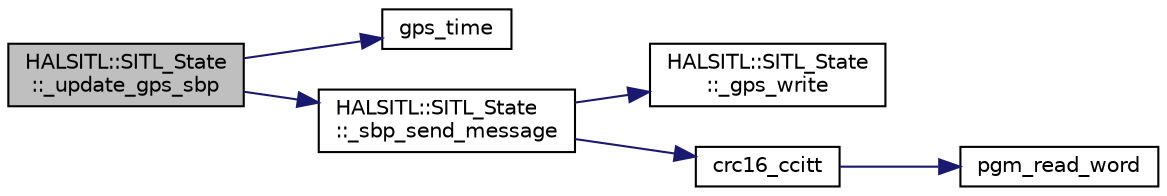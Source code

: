 digraph "HALSITL::SITL_State::_update_gps_sbp"
{
 // INTERACTIVE_SVG=YES
  edge [fontname="Helvetica",fontsize="10",labelfontname="Helvetica",labelfontsize="10"];
  node [fontname="Helvetica",fontsize="10",shape=record];
  rankdir="LR";
  Node1 [label="HALSITL::SITL_State\l::_update_gps_sbp",height=0.2,width=0.4,color="black", fillcolor="grey75", style="filled" fontcolor="black"];
  Node1 -> Node2 [color="midnightblue",fontsize="10",style="solid",fontname="Helvetica"];
  Node2 [label="gps_time",height=0.2,width=0.4,color="black", fillcolor="white", style="filled",URL="$sitl__gps_8cpp.html#a97c4c56ae21d368d04cc37ff7d97ac0e"];
  Node1 -> Node3 [color="midnightblue",fontsize="10",style="solid",fontname="Helvetica"];
  Node3 [label="HALSITL::SITL_State\l::_sbp_send_message",height=0.2,width=0.4,color="black", fillcolor="white", style="filled",URL="$classHALSITL_1_1SITL__State.html#a751ffd4b22f47dcae2774396b370a853"];
  Node3 -> Node4 [color="midnightblue",fontsize="10",style="solid",fontname="Helvetica"];
  Node4 [label="HALSITL::SITL_State\l::_gps_write",height=0.2,width=0.4,color="black", fillcolor="white", style="filled",URL="$classHALSITL_1_1SITL__State.html#a1bee6f813ada1dfe024b25a27077e861"];
  Node3 -> Node5 [color="midnightblue",fontsize="10",style="solid",fontname="Helvetica"];
  Node5 [label="crc16_ccitt",height=0.2,width=0.4,color="black", fillcolor="white", style="filled",URL="$edc_8cpp.html#a666dccd038ea3bdbae05549319f783d6"];
  Node5 -> Node6 [color="midnightblue",fontsize="10",style="solid",fontname="Helvetica"];
  Node6 [label="pgm_read_word",height=0.2,width=0.4,color="black", fillcolor="white", style="filled",URL="$AP__Progmem__Identity_8h.html#a9fc333349fa71fdc21a2d5152c5e23a2"];
}
